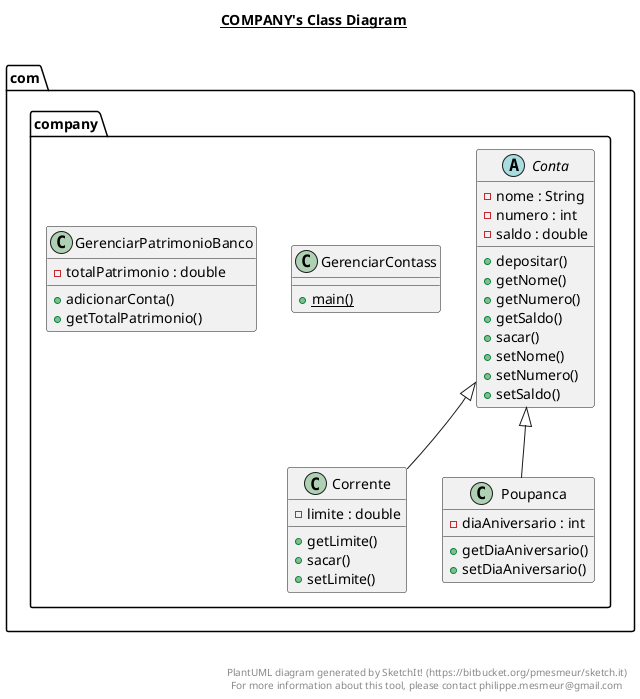 @startuml

title __COMPANY's Class Diagram__\n

  namespace com.company {
    abstract class com.company.Conta {
        - nome : String
        - numero : int
        - saldo : double
        + depositar()
        + getNome()
        + getNumero()
        + getSaldo()
        + sacar()
        + setNome()
        + setNumero()
        + setSaldo()
    }
  }
  

  namespace com.company {
    class com.company.Corrente {
        - limite : double
        + getLimite()
        + sacar()
        + setLimite()
    }
  }
  

  namespace com.company {
    class com.company.GerenciarContass {
        {static} + main()
    }
  }
  

  namespace com.company {
    class com.company.GerenciarPatrimonioBanco {
        - totalPatrimonio : double
        + adicionarConta()
        + getTotalPatrimonio()
    }
  }
  

  namespace com.company {
    class com.company.Poupanca {
        - diaAniversario : int
        + getDiaAniversario()
        + setDiaAniversario()
    }
  }
  

  com.company.Corrente -up-|> com.company.Conta
  com.company.Poupanca -up-|> com.company.Conta


right footer


PlantUML diagram generated by SketchIt! (https://bitbucket.org/pmesmeur/sketch.it)
For more information about this tool, please contact philippe.mesmeur@gmail.com
endfooter

@enduml

